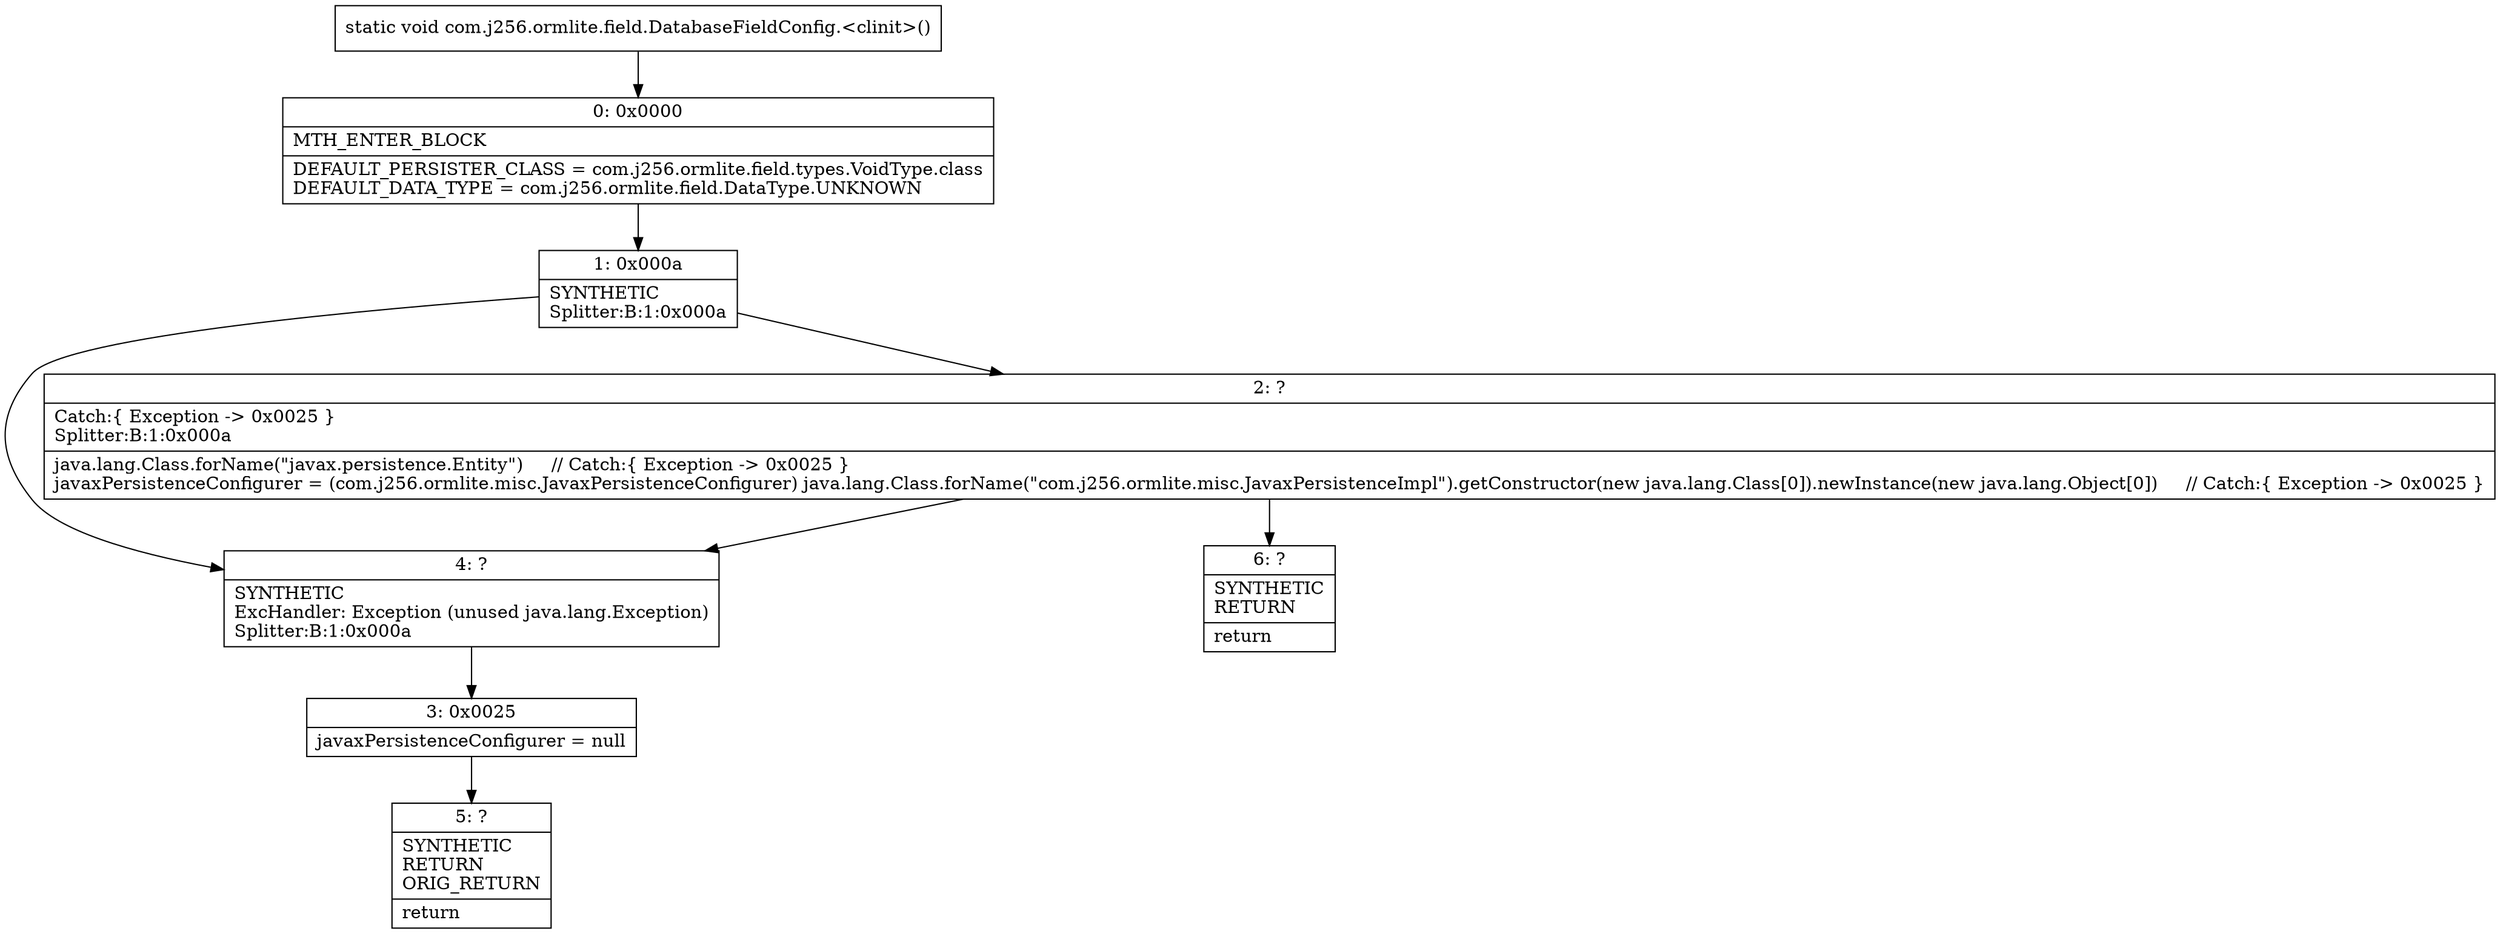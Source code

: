 digraph "CFG forcom.j256.ormlite.field.DatabaseFieldConfig.\<clinit\>()V" {
Node_0 [shape=record,label="{0\:\ 0x0000|MTH_ENTER_BLOCK\l|DEFAULT_PERSISTER_CLASS = com.j256.ormlite.field.types.VoidType.class\lDEFAULT_DATA_TYPE = com.j256.ormlite.field.DataType.UNKNOWN\l}"];
Node_1 [shape=record,label="{1\:\ 0x000a|SYNTHETIC\lSplitter:B:1:0x000a\l}"];
Node_2 [shape=record,label="{2\:\ ?|Catch:\{ Exception \-\> 0x0025 \}\lSplitter:B:1:0x000a\l|java.lang.Class.forName(\"javax.persistence.Entity\")     \/\/ Catch:\{ Exception \-\> 0x0025 \}\ljavaxPersistenceConfigurer = (com.j256.ormlite.misc.JavaxPersistenceConfigurer) java.lang.Class.forName(\"com.j256.ormlite.misc.JavaxPersistenceImpl\").getConstructor(new java.lang.Class[0]).newInstance(new java.lang.Object[0])     \/\/ Catch:\{ Exception \-\> 0x0025 \}\l}"];
Node_3 [shape=record,label="{3\:\ 0x0025|javaxPersistenceConfigurer = null\l}"];
Node_4 [shape=record,label="{4\:\ ?|SYNTHETIC\lExcHandler: Exception (unused java.lang.Exception)\lSplitter:B:1:0x000a\l}"];
Node_5 [shape=record,label="{5\:\ ?|SYNTHETIC\lRETURN\lORIG_RETURN\l|return\l}"];
Node_6 [shape=record,label="{6\:\ ?|SYNTHETIC\lRETURN\l|return\l}"];
MethodNode[shape=record,label="{static void com.j256.ormlite.field.DatabaseFieldConfig.\<clinit\>() }"];
MethodNode -> Node_0;
Node_0 -> Node_1;
Node_1 -> Node_2;
Node_1 -> Node_4;
Node_2 -> Node_4;
Node_2 -> Node_6;
Node_3 -> Node_5;
Node_4 -> Node_3;
}

